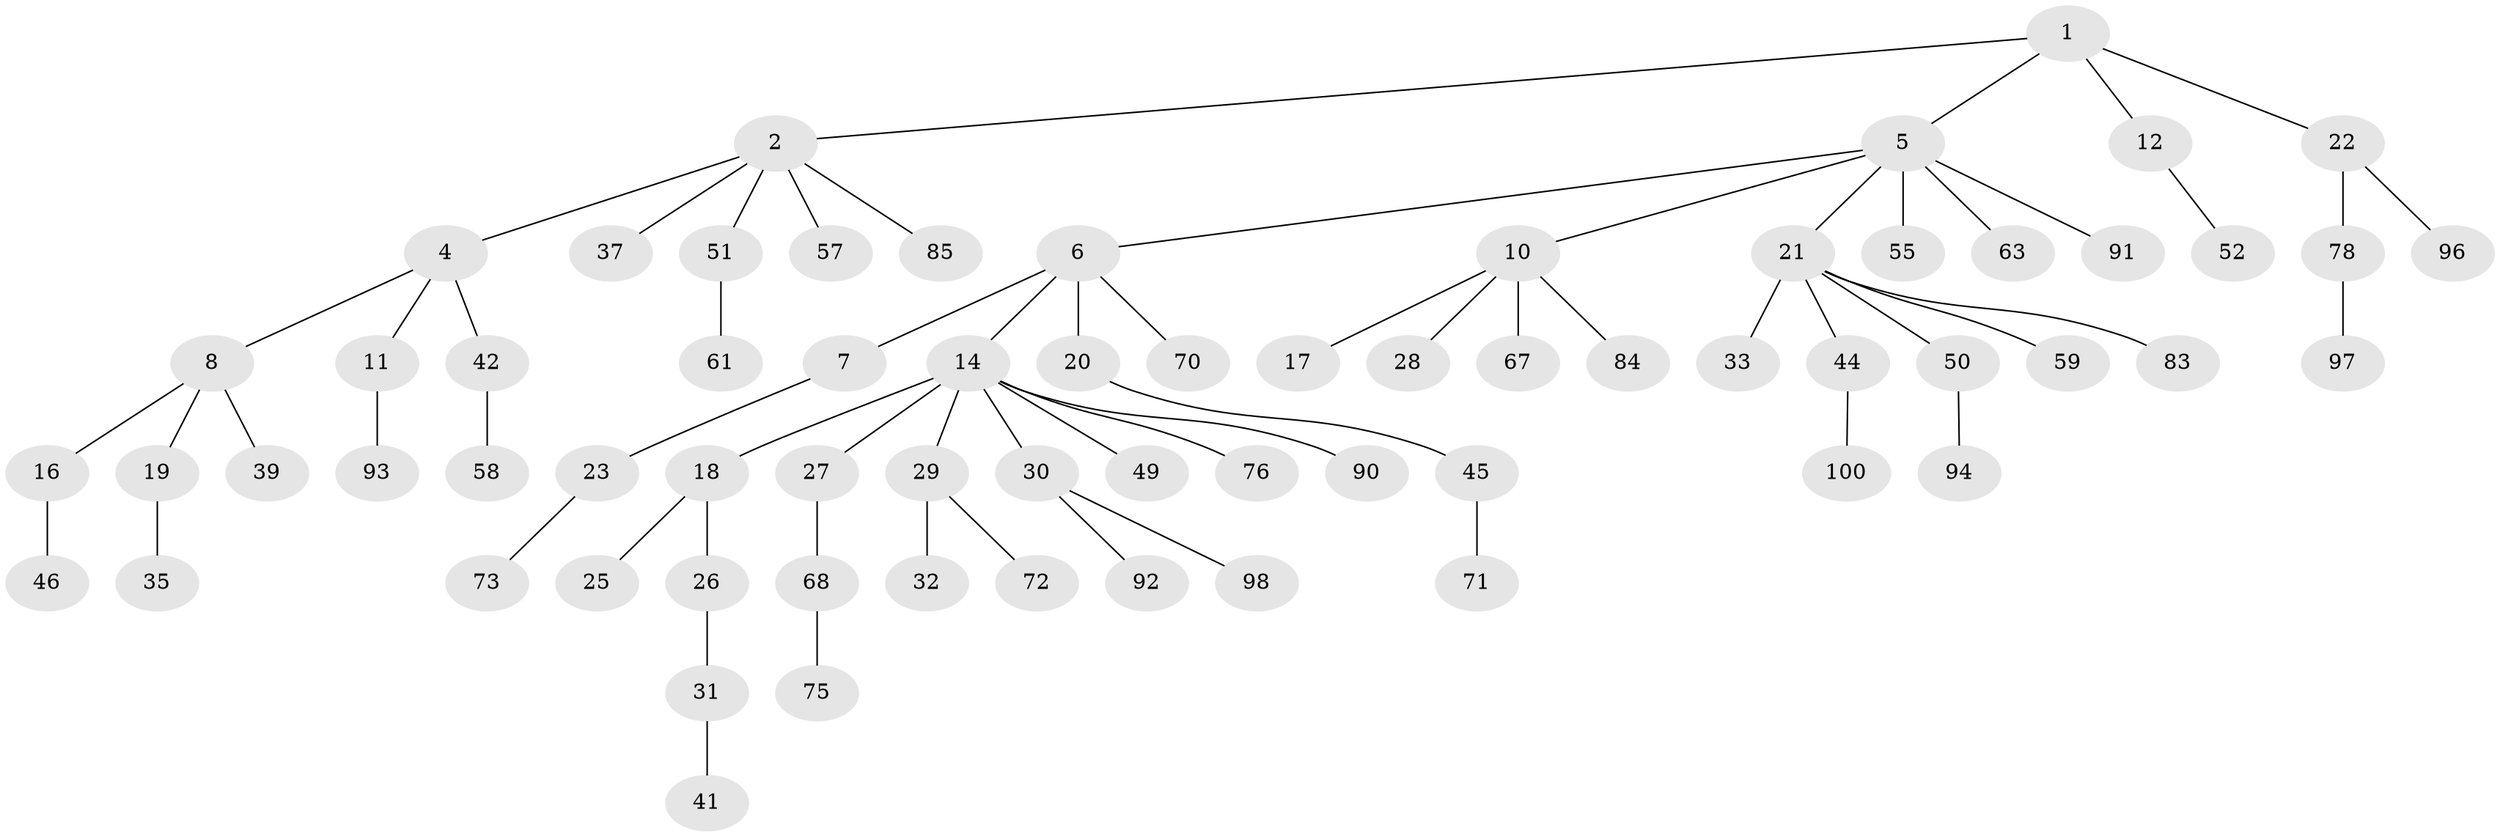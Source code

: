 // Generated by graph-tools (version 1.1) at 2025/24/03/03/25 07:24:08]
// undirected, 67 vertices, 66 edges
graph export_dot {
graph [start="1"]
  node [color=gray90,style=filled];
  1 [super="+3"];
  2 [super="+34"];
  4 [super="+66"];
  5 [super="+13"];
  6 [super="+9"];
  7;
  8 [super="+79"];
  10 [super="+62"];
  11;
  12 [super="+80"];
  14 [super="+15"];
  16;
  17;
  18 [super="+24"];
  19 [super="+88"];
  20 [super="+38"];
  21 [super="+43"];
  22 [super="+69"];
  23 [super="+65"];
  25;
  26 [super="+40"];
  27;
  28;
  29 [super="+36"];
  30 [super="+53"];
  31 [super="+54"];
  32;
  33;
  35 [super="+47"];
  37 [super="+89"];
  39;
  41;
  42 [super="+48"];
  44 [super="+86"];
  45;
  46 [super="+60"];
  49;
  50;
  51 [super="+56"];
  52;
  55 [super="+82"];
  57;
  58 [super="+95"];
  59;
  61 [super="+64"];
  63;
  67;
  68 [super="+87"];
  70 [super="+81"];
  71 [super="+77"];
  72 [super="+99"];
  73 [super="+74"];
  75;
  76;
  78;
  83;
  84;
  85;
  90;
  91;
  92;
  93;
  94;
  96;
  97;
  98;
  100;
  1 -- 2;
  1 -- 12;
  1 -- 5;
  1 -- 22;
  2 -- 4;
  2 -- 51;
  2 -- 85;
  2 -- 57;
  2 -- 37;
  4 -- 8;
  4 -- 11;
  4 -- 42;
  5 -- 6;
  5 -- 10;
  5 -- 21;
  5 -- 55;
  5 -- 91;
  5 -- 63;
  6 -- 7;
  6 -- 14;
  6 -- 70;
  6 -- 20;
  7 -- 23;
  8 -- 16;
  8 -- 19;
  8 -- 39;
  10 -- 17;
  10 -- 28;
  10 -- 67;
  10 -- 84;
  11 -- 93;
  12 -- 52;
  14 -- 27;
  14 -- 30;
  14 -- 49;
  14 -- 18;
  14 -- 90;
  14 -- 76;
  14 -- 29;
  16 -- 46;
  18 -- 25;
  18 -- 26;
  19 -- 35;
  20 -- 45;
  21 -- 33;
  21 -- 44;
  21 -- 59;
  21 -- 83;
  21 -- 50;
  22 -- 96;
  22 -- 78;
  23 -- 73;
  26 -- 31;
  27 -- 68;
  29 -- 32;
  29 -- 72;
  30 -- 98;
  30 -- 92;
  31 -- 41;
  42 -- 58;
  44 -- 100;
  45 -- 71;
  50 -- 94;
  51 -- 61;
  68 -- 75;
  78 -- 97;
}

